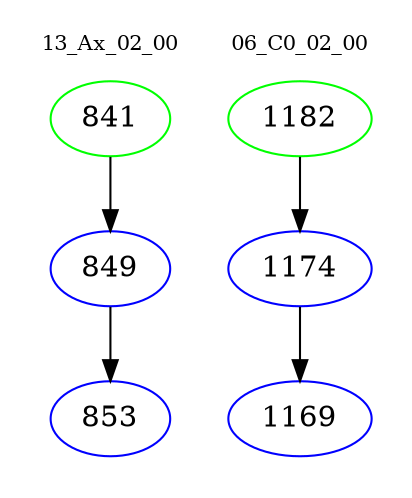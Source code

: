 digraph{
subgraph cluster_0 {
color = white
label = "13_Ax_02_00";
fontsize=10;
T0_841 [label="841", color="green"]
T0_841 -> T0_849 [color="black"]
T0_849 [label="849", color="blue"]
T0_849 -> T0_853 [color="black"]
T0_853 [label="853", color="blue"]
}
subgraph cluster_1 {
color = white
label = "06_C0_02_00";
fontsize=10;
T1_1182 [label="1182", color="green"]
T1_1182 -> T1_1174 [color="black"]
T1_1174 [label="1174", color="blue"]
T1_1174 -> T1_1169 [color="black"]
T1_1169 [label="1169", color="blue"]
}
}
